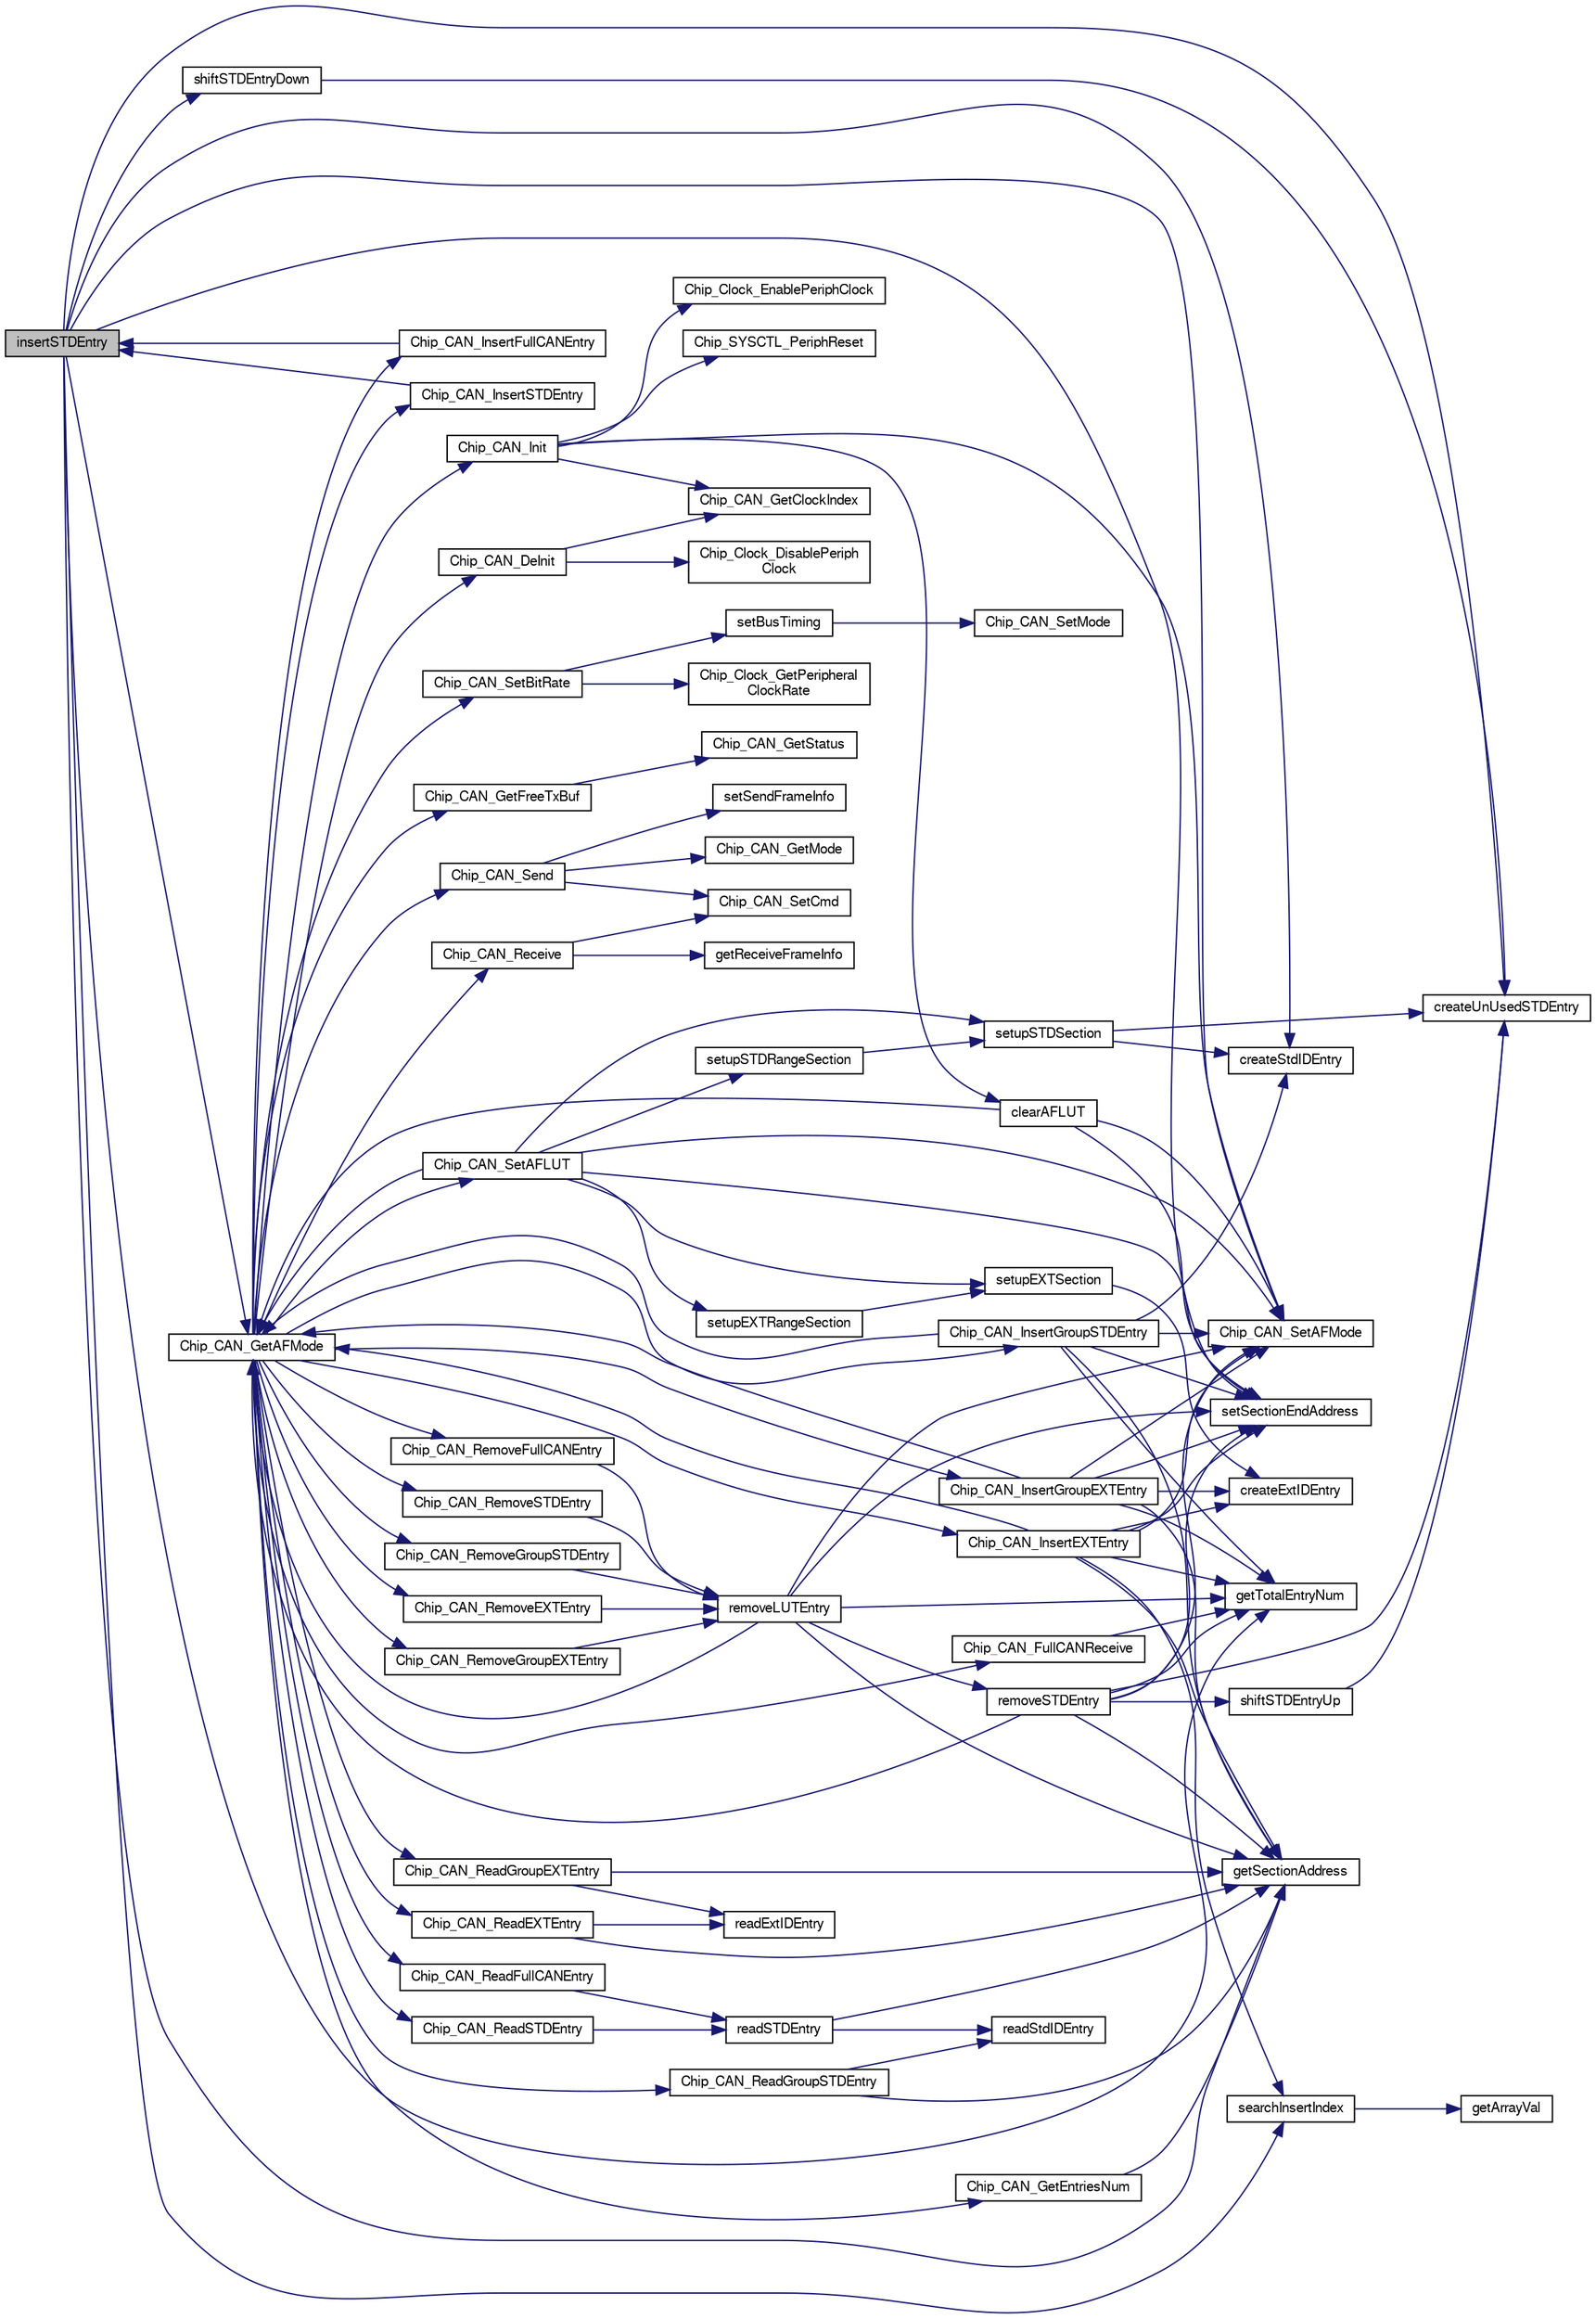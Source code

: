 digraph "insertSTDEntry"
{
  edge [fontname="FreeSans",fontsize="10",labelfontname="FreeSans",labelfontsize="10"];
  node [fontname="FreeSans",fontsize="10",shape=record];
  rankdir="LR";
  Node1 [label="insertSTDEntry",height=0.2,width=0.4,color="black", fillcolor="grey75", style="filled", fontcolor="black"];
  Node1 -> Node2 [color="midnightblue",fontsize="10",style="solid"];
  Node2 [label="Chip_CAN_GetAFMode",height=0.2,width=0.4,color="black", fillcolor="white", style="filled",URL="$group__CAN__17XX__40XX.html#ga7f33c4f2edcfc126ad4d55ac86b2ad23",tooltip="Get CAN AF Mode. "];
  Node2 -> Node3 [color="midnightblue",fontsize="10",style="solid"];
  Node3 [label="Chip_CAN_SetAFLUT",height=0.2,width=0.4,color="black", fillcolor="white", style="filled",URL="$group__CAN__17XX__40XX.html#gaa58803ce4de8c8520925ebd1cbfd2019",tooltip="Set CAN AF LUT. "];
  Node3 -> Node2 [color="midnightblue",fontsize="10",style="solid"];
  Node3 -> Node4 [color="midnightblue",fontsize="10",style="solid"];
  Node4 [label="Chip_CAN_SetAFMode",height=0.2,width=0.4,color="black", fillcolor="white", style="filled",URL="$group__CAN__17XX__40XX.html#gaea7126f0eb3c4195137d5158415410a2",tooltip="Set CAN AF Mode. "];
  Node3 -> Node5 [color="midnightblue",fontsize="10",style="solid"];
  Node5 [label="setupSTDSection",height=0.2,width=0.4,color="black", fillcolor="white", style="filled",URL="$can__17xx__40xx_8c.html#aff9d7d24095778c949c84e03b57893e7"];
  Node5 -> Node6 [color="midnightblue",fontsize="10",style="solid"];
  Node6 [label="createStdIDEntry",height=0.2,width=0.4,color="black", fillcolor="white", style="filled",URL="$can__17xx__40xx_8c.html#af321be329bd2d7261dd7244aafc9cf55"];
  Node5 -> Node7 [color="midnightblue",fontsize="10",style="solid"];
  Node7 [label="createUnUsedSTDEntry",height=0.2,width=0.4,color="black", fillcolor="white", style="filled",URL="$can__17xx__40xx_8c.html#a6b8c8126b85d4506ab3fdcef92ba75ce"];
  Node3 -> Node8 [color="midnightblue",fontsize="10",style="solid"];
  Node8 [label="setSectionEndAddress",height=0.2,width=0.4,color="black", fillcolor="white", style="filled",URL="$can__17xx__40xx_8c.html#a3c9aaf9b9e77760ba237767127e0b365"];
  Node3 -> Node9 [color="midnightblue",fontsize="10",style="solid"];
  Node9 [label="setupSTDRangeSection",height=0.2,width=0.4,color="black", fillcolor="white", style="filled",URL="$can__17xx__40xx_8c.html#a65397bd26b159e9be57ff2787c803b6b"];
  Node9 -> Node5 [color="midnightblue",fontsize="10",style="solid"];
  Node3 -> Node10 [color="midnightblue",fontsize="10",style="solid"];
  Node10 [label="setupEXTSection",height=0.2,width=0.4,color="black", fillcolor="white", style="filled",URL="$can__17xx__40xx_8c.html#abee61c37c038030fc740b952d3eba65e"];
  Node10 -> Node11 [color="midnightblue",fontsize="10",style="solid"];
  Node11 [label="createExtIDEntry",height=0.2,width=0.4,color="black", fillcolor="white", style="filled",URL="$can__17xx__40xx_8c.html#aa1f5af4dc6ed5d3d37c40092e666b26c"];
  Node3 -> Node12 [color="midnightblue",fontsize="10",style="solid"];
  Node12 [label="setupEXTRangeSection",height=0.2,width=0.4,color="black", fillcolor="white", style="filled",URL="$can__17xx__40xx_8c.html#ace69b5bc45dbd8a330c55394462349aa"];
  Node12 -> Node10 [color="midnightblue",fontsize="10",style="solid"];
  Node2 -> Node13 [color="midnightblue",fontsize="10",style="solid"];
  Node13 [label="Chip_CAN_InsertFullCANEntry",height=0.2,width=0.4,color="black", fillcolor="white", style="filled",URL="$group__CAN__17XX__40XX.html#ga3666d1f79e2dcbf0f041205f27494bdf",tooltip="Insert a FullCAN Entry into the current LUT. "];
  Node13 -> Node1 [color="midnightblue",fontsize="10",style="solid"];
  Node2 -> Node14 [color="midnightblue",fontsize="10",style="solid"];
  Node14 [label="Chip_CAN_InsertSTDEntry",height=0.2,width=0.4,color="black", fillcolor="white", style="filled",URL="$group__CAN__17XX__40XX.html#ga164daa2297bee23837a93bbea3793531",tooltip="Insert an individual Standard Entry into the current LUT. "];
  Node14 -> Node1 [color="midnightblue",fontsize="10",style="solid"];
  Node2 -> Node15 [color="midnightblue",fontsize="10",style="solid"];
  Node15 [label="Chip_CAN_InsertGroupSTDEntry",height=0.2,width=0.4,color="black", fillcolor="white", style="filled",URL="$group__CAN__17XX__40XX.html#gaf418fa9333574ccb4e710982f90b650c",tooltip="Insert an Group Standard Entry into the current LUT. "];
  Node15 -> Node2 [color="midnightblue",fontsize="10",style="solid"];
  Node15 -> Node16 [color="midnightblue",fontsize="10",style="solid"];
  Node16 [label="getTotalEntryNum",height=0.2,width=0.4,color="black", fillcolor="white", style="filled",URL="$can__17xx__40xx_8c.html#ada8c99dfd70448c36ad9e4a413f01a0e"];
  Node15 -> Node17 [color="midnightblue",fontsize="10",style="solid"];
  Node17 [label="getSectionAddress",height=0.2,width=0.4,color="black", fillcolor="white", style="filled",URL="$can__17xx__40xx_8c.html#adbef22968c9a6f4ea8948a4e06f3f486"];
  Node15 -> Node6 [color="midnightblue",fontsize="10",style="solid"];
  Node15 -> Node4 [color="midnightblue",fontsize="10",style="solid"];
  Node15 -> Node8 [color="midnightblue",fontsize="10",style="solid"];
  Node2 -> Node18 [color="midnightblue",fontsize="10",style="solid"];
  Node18 [label="Chip_CAN_InsertEXTEntry",height=0.2,width=0.4,color="black", fillcolor="white", style="filled",URL="$group__CAN__17XX__40XX.html#gad6ce5875d9ca861b291a1fc2d91ba026",tooltip="Insert an individual Extended Entry into the current LUT. "];
  Node18 -> Node2 [color="midnightblue",fontsize="10",style="solid"];
  Node18 -> Node16 [color="midnightblue",fontsize="10",style="solid"];
  Node18 -> Node17 [color="midnightblue",fontsize="10",style="solid"];
  Node18 -> Node19 [color="midnightblue",fontsize="10",style="solid"];
  Node19 [label="searchInsertIndex",height=0.2,width=0.4,color="black", fillcolor="white", style="filled",URL="$can__17xx__40xx_8c.html#aa8643dacfe6562375ea122d5e9abc011"];
  Node19 -> Node20 [color="midnightblue",fontsize="10",style="solid"];
  Node20 [label="getArrayVal",height=0.2,width=0.4,color="black", fillcolor="white", style="filled",URL="$can__17xx__40xx_8c.html#a07e62aa45562b4f5a62bdaf75cb7a5f1"];
  Node18 -> Node4 [color="midnightblue",fontsize="10",style="solid"];
  Node18 -> Node11 [color="midnightblue",fontsize="10",style="solid"];
  Node18 -> Node8 [color="midnightblue",fontsize="10",style="solid"];
  Node2 -> Node21 [color="midnightblue",fontsize="10",style="solid"];
  Node21 [label="Chip_CAN_InsertGroupEXTEntry",height=0.2,width=0.4,color="black", fillcolor="white", style="filled",URL="$group__CAN__17XX__40XX.html#ga6bb7c9685df871a1d6dae14908c70397",tooltip="Insert an Group Extended Entry into the current LUT. "];
  Node21 -> Node2 [color="midnightblue",fontsize="10",style="solid"];
  Node21 -> Node16 [color="midnightblue",fontsize="10",style="solid"];
  Node21 -> Node17 [color="midnightblue",fontsize="10",style="solid"];
  Node21 -> Node11 [color="midnightblue",fontsize="10",style="solid"];
  Node21 -> Node4 [color="midnightblue",fontsize="10",style="solid"];
  Node21 -> Node8 [color="midnightblue",fontsize="10",style="solid"];
  Node2 -> Node22 [color="midnightblue",fontsize="10",style="solid"];
  Node22 [label="Chip_CAN_RemoveFullCANEntry",height=0.2,width=0.4,color="black", fillcolor="white", style="filled",URL="$group__CAN__17XX__40XX.html#ga8d00f1ed0727ec6812ce72d4a194519f",tooltip="Remove a FullCAN Entry from the current LUT. "];
  Node22 -> Node23 [color="midnightblue",fontsize="10",style="solid"];
  Node23 [label="removeLUTEntry",height=0.2,width=0.4,color="black", fillcolor="white", style="filled",URL="$can__17xx__40xx_8c.html#a286515216100adb60d10f27090b21763"];
  Node23 -> Node2 [color="midnightblue",fontsize="10",style="solid"];
  Node23 -> Node16 [color="midnightblue",fontsize="10",style="solid"];
  Node23 -> Node24 [color="midnightblue",fontsize="10",style="solid"];
  Node24 [label="removeSTDEntry",height=0.2,width=0.4,color="black", fillcolor="white", style="filled",URL="$can__17xx__40xx_8c.html#ac84dd14acdc2cd74edc65556cac4a65e"];
  Node24 -> Node2 [color="midnightblue",fontsize="10",style="solid"];
  Node24 -> Node16 [color="midnightblue",fontsize="10",style="solid"];
  Node24 -> Node17 [color="midnightblue",fontsize="10",style="solid"];
  Node24 -> Node4 [color="midnightblue",fontsize="10",style="solid"];
  Node24 -> Node25 [color="midnightblue",fontsize="10",style="solid"];
  Node25 [label="shiftSTDEntryUp",height=0.2,width=0.4,color="black", fillcolor="white", style="filled",URL="$can__17xx__40xx_8c.html#a660398197d747f5d462b8cd1322fbf6e"];
  Node25 -> Node7 [color="midnightblue",fontsize="10",style="solid"];
  Node24 -> Node7 [color="midnightblue",fontsize="10",style="solid"];
  Node24 -> Node8 [color="midnightblue",fontsize="10",style="solid"];
  Node23 -> Node17 [color="midnightblue",fontsize="10",style="solid"];
  Node23 -> Node4 [color="midnightblue",fontsize="10",style="solid"];
  Node23 -> Node8 [color="midnightblue",fontsize="10",style="solid"];
  Node2 -> Node26 [color="midnightblue",fontsize="10",style="solid"];
  Node26 [label="Chip_CAN_RemoveSTDEntry",height=0.2,width=0.4,color="black", fillcolor="white", style="filled",URL="$group__CAN__17XX__40XX.html#gac991bc7a590c7069e4149a0b8ccfcb55",tooltip="Remove an individual Standard Entry from the current LUT. "];
  Node26 -> Node23 [color="midnightblue",fontsize="10",style="solid"];
  Node2 -> Node27 [color="midnightblue",fontsize="10",style="solid"];
  Node27 [label="Chip_CAN_RemoveGroupSTDEntry",height=0.2,width=0.4,color="black", fillcolor="white", style="filled",URL="$group__CAN__17XX__40XX.html#ga090e4a29bbaebc8de77bc929438dcfb7",tooltip="Remove an Group Standard Entry from the current LUT. "];
  Node27 -> Node23 [color="midnightblue",fontsize="10",style="solid"];
  Node2 -> Node28 [color="midnightblue",fontsize="10",style="solid"];
  Node28 [label="Chip_CAN_RemoveEXTEntry",height=0.2,width=0.4,color="black", fillcolor="white", style="filled",URL="$group__CAN__17XX__40XX.html#ga01e3a9942d50effd9da2a773d3af943f",tooltip="Remove an individual Extended Entry from the current LUT. "];
  Node28 -> Node23 [color="midnightblue",fontsize="10",style="solid"];
  Node2 -> Node29 [color="midnightblue",fontsize="10",style="solid"];
  Node29 [label="Chip_CAN_RemoveGroupEXTEntry",height=0.2,width=0.4,color="black", fillcolor="white", style="filled",URL="$group__CAN__17XX__40XX.html#gafa0a59577a1c1d38c4c6a339d018c35d",tooltip="Remove an Group Extended Entry from the current LUT. "];
  Node29 -> Node23 [color="midnightblue",fontsize="10",style="solid"];
  Node2 -> Node30 [color="midnightblue",fontsize="10",style="solid"];
  Node30 [label="Chip_CAN_GetEntriesNum",height=0.2,width=0.4,color="black", fillcolor="white", style="filled",URL="$group__CAN__17XX__40XX.html#gabf7932e8e5dfd4b8efcd17b1900c53b6",tooltip="Get the number of entries in the given section. "];
  Node30 -> Node17 [color="midnightblue",fontsize="10",style="solid"];
  Node2 -> Node31 [color="midnightblue",fontsize="10",style="solid"];
  Node31 [label="Chip_CAN_ReadFullCANEntry",height=0.2,width=0.4,color="black", fillcolor="white", style="filled",URL="$group__CAN__17XX__40XX.html#gac54b6ced8b370416a071912bd08a0091",tooltip="Read a FullCAN Entry into from current LUT. "];
  Node31 -> Node32 [color="midnightblue",fontsize="10",style="solid"];
  Node32 [label="readSTDEntry",height=0.2,width=0.4,color="black", fillcolor="white", style="filled",URL="$can__17xx__40xx_8c.html#ad0834b11af3db386b4a901e4bac73035"];
  Node32 -> Node17 [color="midnightblue",fontsize="10",style="solid"];
  Node32 -> Node33 [color="midnightblue",fontsize="10",style="solid"];
  Node33 [label="readStdIDEntry",height=0.2,width=0.4,color="black", fillcolor="white", style="filled",URL="$can__17xx__40xx_8c.html#a2fb26dd5da40454e92a2058d9646149d"];
  Node2 -> Node34 [color="midnightblue",fontsize="10",style="solid"];
  Node34 [label="Chip_CAN_ReadSTDEntry",height=0.2,width=0.4,color="black", fillcolor="white", style="filled",URL="$group__CAN__17XX__40XX.html#ga0594319bfc5d033b7500a4ca706dc11a",tooltip="Read an individual Standard Entry from the current LUT. "];
  Node34 -> Node32 [color="midnightblue",fontsize="10",style="solid"];
  Node2 -> Node35 [color="midnightblue",fontsize="10",style="solid"];
  Node35 [label="Chip_CAN_ReadGroupSTDEntry",height=0.2,width=0.4,color="black", fillcolor="white", style="filled",URL="$group__CAN__17XX__40XX.html#ga1d8da3b3270e092f42dbe9e61f025b06",tooltip="Read an Group Standard Entry from the current LUT. "];
  Node35 -> Node17 [color="midnightblue",fontsize="10",style="solid"];
  Node35 -> Node33 [color="midnightblue",fontsize="10",style="solid"];
  Node2 -> Node36 [color="midnightblue",fontsize="10",style="solid"];
  Node36 [label="Chip_CAN_ReadEXTEntry",height=0.2,width=0.4,color="black", fillcolor="white", style="filled",URL="$group__CAN__17XX__40XX.html#gad8bbd206134607402721450d085e3ccf",tooltip="Read an individual Extended Entry from the current LUT. "];
  Node36 -> Node17 [color="midnightblue",fontsize="10",style="solid"];
  Node36 -> Node37 [color="midnightblue",fontsize="10",style="solid"];
  Node37 [label="readExtIDEntry",height=0.2,width=0.4,color="black", fillcolor="white", style="filled",URL="$can__17xx__40xx_8c.html#a470b3f98aaa21dfd0338b48aa0574bf9"];
  Node2 -> Node38 [color="midnightblue",fontsize="10",style="solid"];
  Node38 [label="Chip_CAN_ReadGroupEXTEntry",height=0.2,width=0.4,color="black", fillcolor="white", style="filled",URL="$group__CAN__17XX__40XX.html#ga230f718177c73eab776ae534906b5c9a",tooltip="Read an Group Extended Entry from the current LUT. "];
  Node38 -> Node17 [color="midnightblue",fontsize="10",style="solid"];
  Node38 -> Node37 [color="midnightblue",fontsize="10",style="solid"];
  Node2 -> Node39 [color="midnightblue",fontsize="10",style="solid"];
  Node39 [label="Chip_CAN_Init",height=0.2,width=0.4,color="black", fillcolor="white", style="filled",URL="$group__CAN__17XX__40XX.html#ga4995b9302885e0e577d4566d23c2ce37",tooltip="Initialize CAN Interface. "];
  Node39 -> Node40 [color="midnightblue",fontsize="10",style="solid"];
  Node40 [label="Chip_Clock_EnablePeriphClock",height=0.2,width=0.4,color="black", fillcolor="white", style="filled",URL="$group__CLOCK__17XX__40XX.html#gac63024a1f928ba359c4f4cac7e48fe39",tooltip="Enables power and clocking for a peripheral. "];
  Node39 -> Node41 [color="midnightblue",fontsize="10",style="solid"];
  Node41 [label="Chip_CAN_GetClockIndex",height=0.2,width=0.4,color="black", fillcolor="white", style="filled",URL="$can__17xx__40xx_8c.html#a7ff02f25da888689499423d50d43399a"];
  Node39 -> Node42 [color="midnightblue",fontsize="10",style="solid"];
  Node42 [label="Chip_SYSCTL_PeriphReset",height=0.2,width=0.4,color="black", fillcolor="white", style="filled",URL="$group__SYSCTL__17XX__40XX.html#ga94ee3796eba43742e11809eacb88269b",tooltip="Resets a peripheral. "];
  Node39 -> Node43 [color="midnightblue",fontsize="10",style="solid"];
  Node43 [label="clearAFLUT",height=0.2,width=0.4,color="black", fillcolor="white", style="filled",URL="$can__17xx__40xx_8c.html#ac9f6cb3064ab412be376f38c27542580"];
  Node43 -> Node2 [color="midnightblue",fontsize="10",style="solid"];
  Node43 -> Node4 [color="midnightblue",fontsize="10",style="solid"];
  Node43 -> Node8 [color="midnightblue",fontsize="10",style="solid"];
  Node39 -> Node4 [color="midnightblue",fontsize="10",style="solid"];
  Node2 -> Node44 [color="midnightblue",fontsize="10",style="solid"];
  Node44 [label="Chip_CAN_DeInit",height=0.2,width=0.4,color="black", fillcolor="white", style="filled",URL="$group__CAN__17XX__40XX.html#ga7f490bb9d12b30243264cd06feb795db",tooltip="De-Initialize CAN Interface. "];
  Node44 -> Node45 [color="midnightblue",fontsize="10",style="solid"];
  Node45 [label="Chip_Clock_DisablePeriph\lClock",height=0.2,width=0.4,color="black", fillcolor="white", style="filled",URL="$group__CLOCK__17XX__40XX.html#ga1bcb3f29f3cfbe896517e7bb6ebeaf03",tooltip="Disables power and clocking for a peripheral. "];
  Node44 -> Node41 [color="midnightblue",fontsize="10",style="solid"];
  Node2 -> Node46 [color="midnightblue",fontsize="10",style="solid"];
  Node46 [label="Chip_CAN_SetBitRate",height=0.2,width=0.4,color="black", fillcolor="white", style="filled",URL="$group__CAN__17XX__40XX.html#ga269c61b9e26af6f207632993274b04e5",tooltip="Set CAN bitrate. "];
  Node46 -> Node47 [color="midnightblue",fontsize="10",style="solid"];
  Node47 [label="Chip_Clock_GetPeripheral\lClockRate",height=0.2,width=0.4,color="black", fillcolor="white", style="filled",URL="$group__CLOCK__17XX__40XX.html#ga9c2bc86c857119426aa6a724c12a6f42",tooltip="Returns clock rate for a peripheral (from peripheral clock) "];
  Node46 -> Node48 [color="midnightblue",fontsize="10",style="solid"];
  Node48 [label="setBusTiming",height=0.2,width=0.4,color="black", fillcolor="white", style="filled",URL="$can__17xx__40xx_8c.html#adfc9fcf03f1989c383b0a63df52122a6"];
  Node48 -> Node49 [color="midnightblue",fontsize="10",style="solid"];
  Node49 [label="Chip_CAN_SetMode",height=0.2,width=0.4,color="black", fillcolor="white", style="filled",URL="$group__CAN__17XX__40XX.html#gad935e9c3c93278bb18b99df67ba52516",tooltip="Set CAN controller enter/exit to a given mode. "];
  Node2 -> Node50 [color="midnightblue",fontsize="10",style="solid"];
  Node50 [label="Chip_CAN_GetFreeTxBuf",height=0.2,width=0.4,color="black", fillcolor="white", style="filled",URL="$group__CAN__17XX__40XX.html#gadb33450a707ebe03be084c2783017272",tooltip="Get Free TxBuffer. "];
  Node50 -> Node51 [color="midnightblue",fontsize="10",style="solid"];
  Node51 [label="Chip_CAN_GetStatus",height=0.2,width=0.4,color="black", fillcolor="white", style="filled",URL="$group__CAN__17XX__40XX.html#gaa7142c33df0796bd194ba44629923b6d",tooltip="Get the status of the CAN Controller. "];
  Node2 -> Node52 [color="midnightblue",fontsize="10",style="solid"];
  Node52 [label="Chip_CAN_Send",height=0.2,width=0.4,color="black", fillcolor="white", style="filled",URL="$group__CAN__17XX__40XX.html#ga27767c0aa2e0c5da0e680e7e432bbc69",tooltip="Request the given CAN Controller to send message. "];
  Node52 -> Node53 [color="midnightblue",fontsize="10",style="solid"];
  Node53 [label="setSendFrameInfo",height=0.2,width=0.4,color="black", fillcolor="white", style="filled",URL="$can__17xx__40xx_8c.html#a0ba1044569101d8991b2c6dd19da5b19"];
  Node52 -> Node54 [color="midnightblue",fontsize="10",style="solid"];
  Node54 [label="Chip_CAN_GetMode",height=0.2,width=0.4,color="black", fillcolor="white", style="filled",URL="$group__CAN__17XX__40XX.html#gaee6c1afaca19ff9c9ad2ee1bab77a713",tooltip="Get current mode register settings of the CAN controller. "];
  Node52 -> Node55 [color="midnightblue",fontsize="10",style="solid"];
  Node55 [label="Chip_CAN_SetCmd",height=0.2,width=0.4,color="black", fillcolor="white", style="filled",URL="$group__CAN__17XX__40XX.html#ga204f7aa9af769ea809d9dc54ef4408a9",tooltip="Set the CAN command request. "];
  Node2 -> Node56 [color="midnightblue",fontsize="10",style="solid"];
  Node56 [label="Chip_CAN_Receive",height=0.2,width=0.4,color="black", fillcolor="white", style="filled",URL="$group__CAN__17XX__40XX.html#gadbb9fadb00c42f7c33f0ed06876a8a03",tooltip="Get message received by the CAN Controller. "];
  Node56 -> Node57 [color="midnightblue",fontsize="10",style="solid"];
  Node57 [label="getReceiveFrameInfo",height=0.2,width=0.4,color="black", fillcolor="white", style="filled",URL="$can__17xx__40xx_8c.html#a9b0a41982bb5ea7085dce416ef16a026"];
  Node56 -> Node55 [color="midnightblue",fontsize="10",style="solid"];
  Node2 -> Node58 [color="midnightblue",fontsize="10",style="solid"];
  Node58 [label="Chip_CAN_FullCANReceive",height=0.2,width=0.4,color="black", fillcolor="white", style="filled",URL="$group__CAN__17XX__40XX.html#ga4029c0d9ce2f898bf911e0e49b570f5b",tooltip="Get message received automatically by the AF. "];
  Node58 -> Node16 [color="midnightblue",fontsize="10",style="solid"];
  Node1 -> Node16 [color="midnightblue",fontsize="10",style="solid"];
  Node1 -> Node17 [color="midnightblue",fontsize="10",style="solid"];
  Node1 -> Node19 [color="midnightblue",fontsize="10",style="solid"];
  Node1 -> Node4 [color="midnightblue",fontsize="10",style="solid"];
  Node1 -> Node8 [color="midnightblue",fontsize="10",style="solid"];
  Node1 -> Node59 [color="midnightblue",fontsize="10",style="solid"];
  Node59 [label="shiftSTDEntryDown",height=0.2,width=0.4,color="black", fillcolor="white", style="filled",URL="$can__17xx__40xx_8c.html#a52421e2a4946f7296ed74961f8a6e40b"];
  Node59 -> Node7 [color="midnightblue",fontsize="10",style="solid"];
  Node1 -> Node6 [color="midnightblue",fontsize="10",style="solid"];
  Node1 -> Node7 [color="midnightblue",fontsize="10",style="solid"];
}
